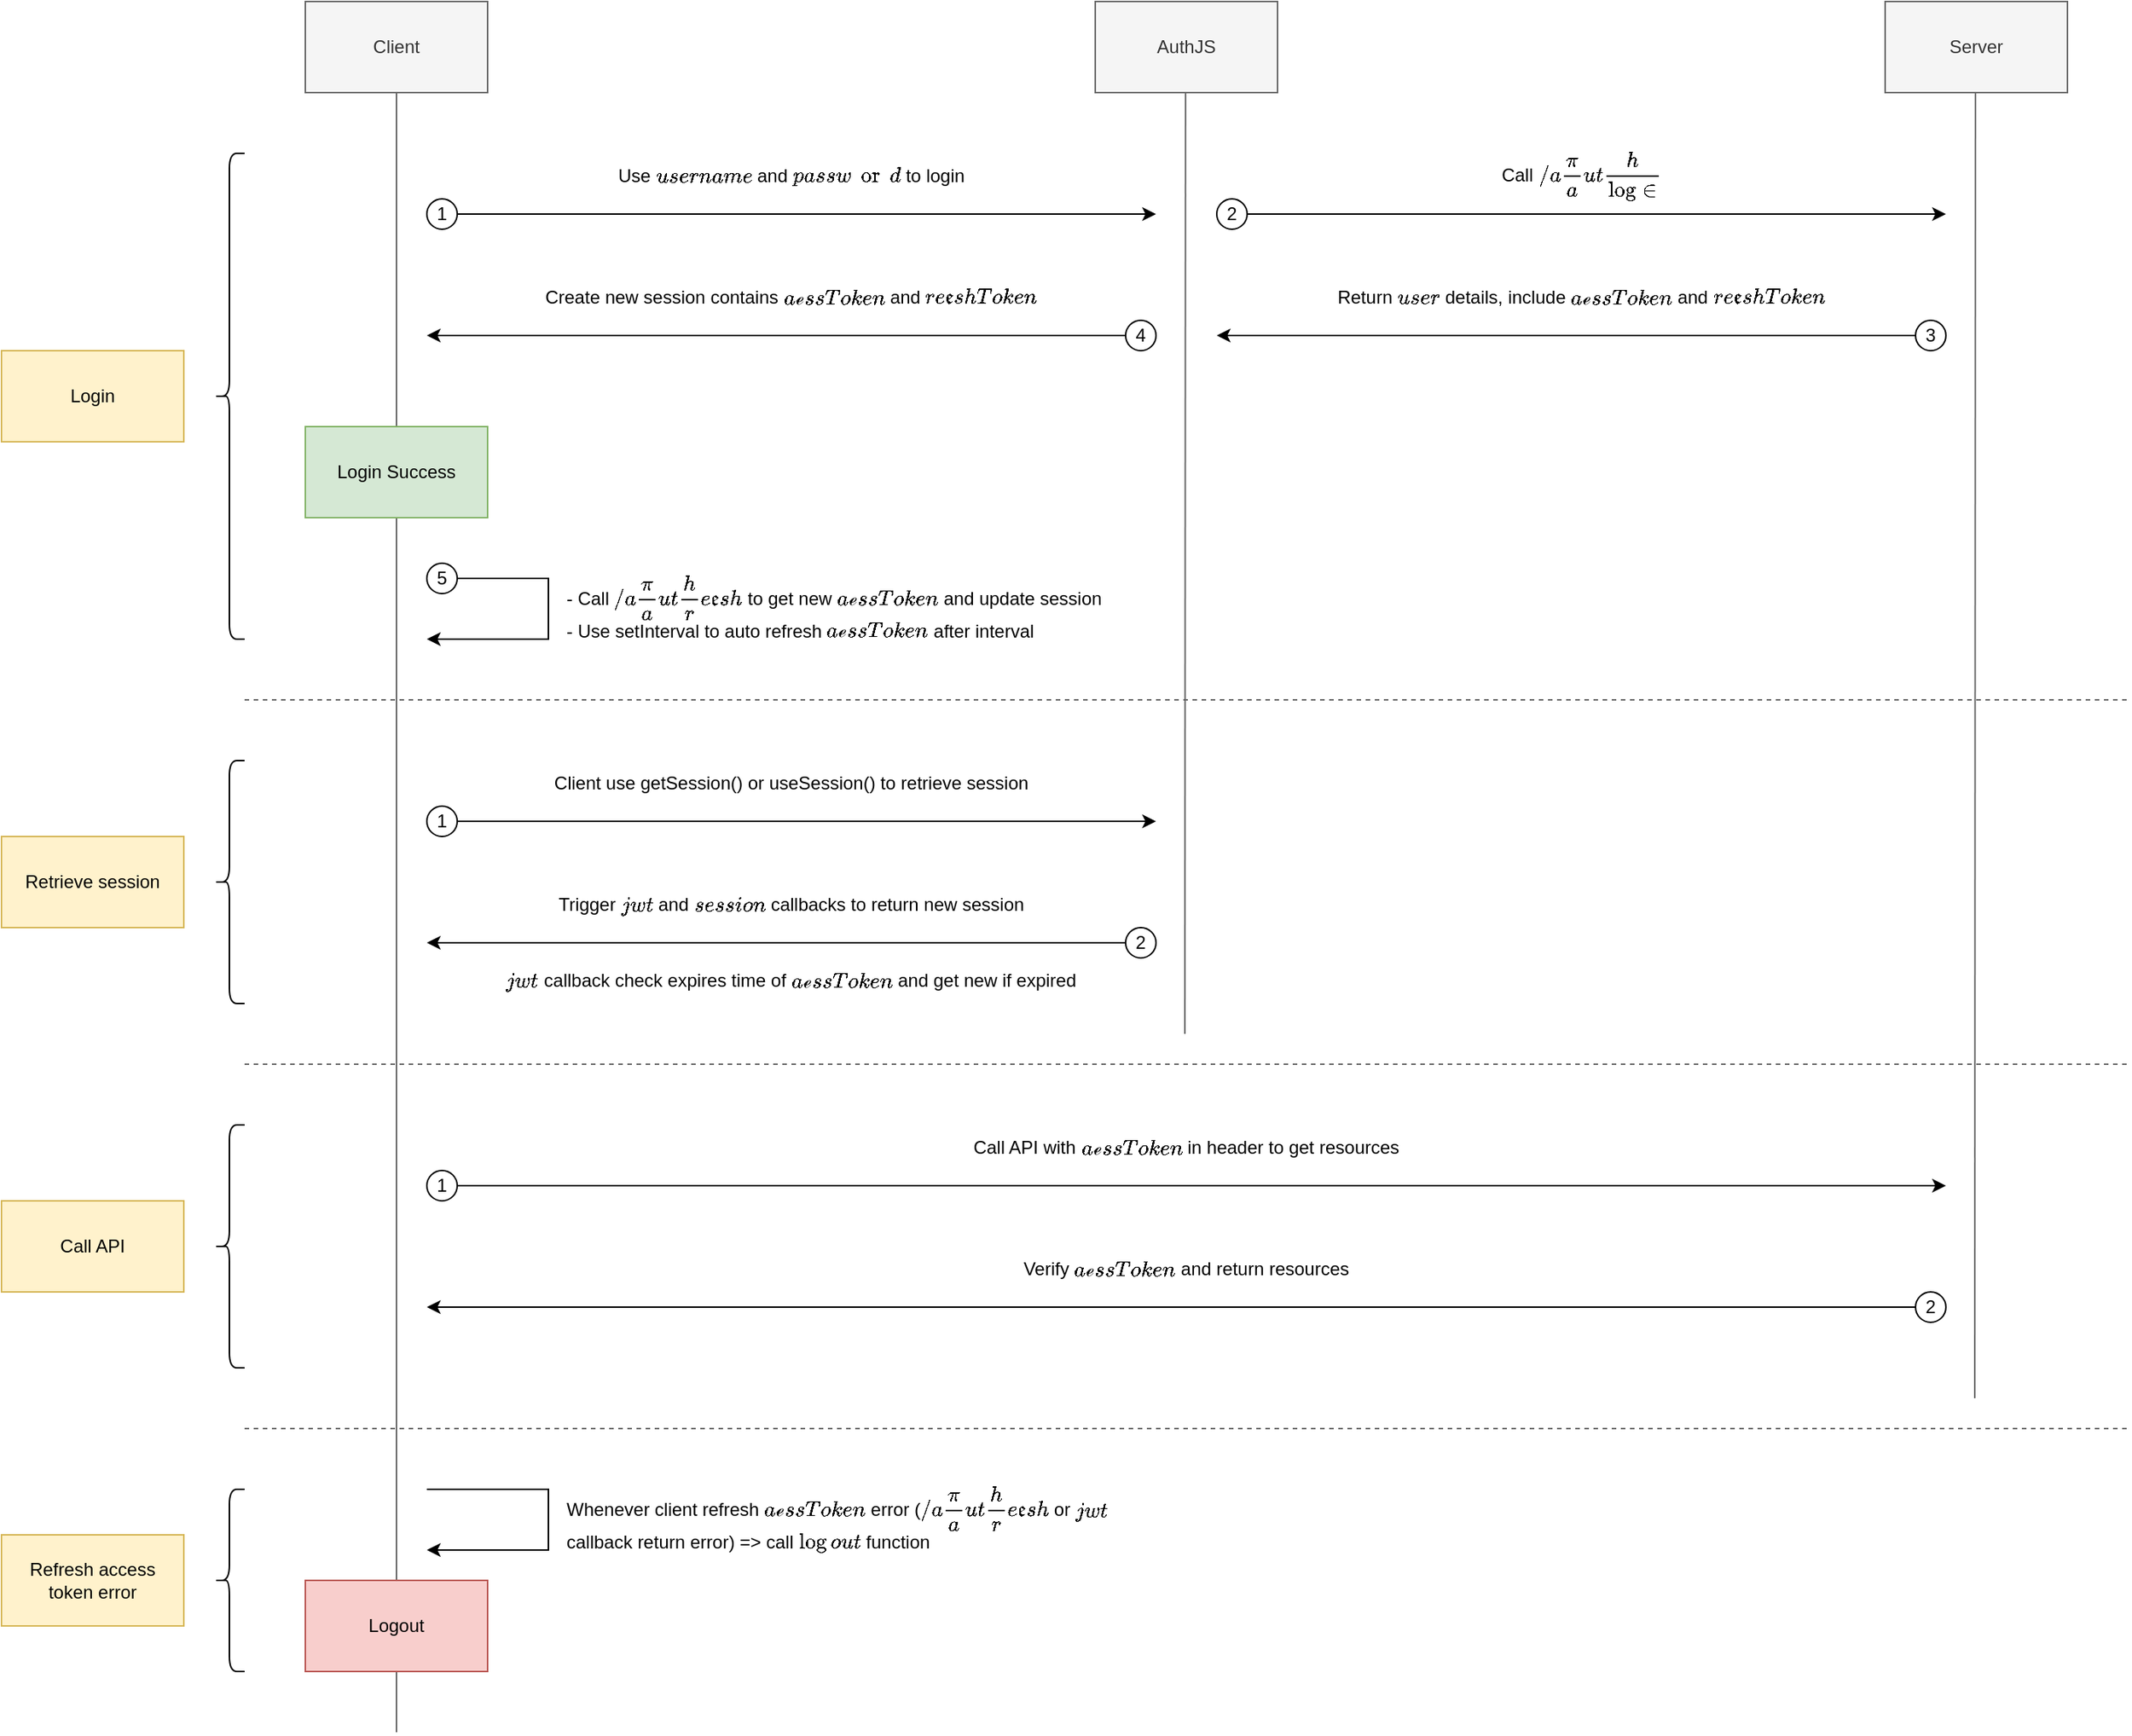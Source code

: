 <mxfile version="24.4.2" type="device">
  <diagram name="Page-1" id="UhDDgrcl2ioGF9NhNgFG">
    <mxGraphModel dx="2625" dy="1325" grid="1" gridSize="10" guides="1" tooltips="1" connect="1" arrows="1" fold="1" page="1" pageScale="1" pageWidth="827" pageHeight="1169" background="#ffffff" math="0" shadow="0">
      <root>
        <mxCell id="0" />
        <mxCell id="1" parent="0" />
        <mxCell id="T8RoIHylbm6oxKza_AD1-3" value="Client" style="rounded=0;whiteSpace=wrap;html=1;fillColor=#f5f5f5;fontColor=#333333;strokeColor=#666666;" vertex="1" parent="1">
          <mxGeometry x="240" y="60" width="120" height="60" as="geometry" />
        </mxCell>
        <mxCell id="T8RoIHylbm6oxKza_AD1-4" value="Server" style="rounded=0;whiteSpace=wrap;html=1;fillColor=#f5f5f5;fontColor=#333333;strokeColor=#666666;" vertex="1" parent="1">
          <mxGeometry x="1280" y="60" width="120" height="60" as="geometry" />
        </mxCell>
        <mxCell id="T8RoIHylbm6oxKza_AD1-5" value="AuthJS" style="rounded=0;whiteSpace=wrap;html=1;fillColor=#f5f5f5;fontColor=#333333;strokeColor=#666666;" vertex="1" parent="1">
          <mxGeometry x="760" y="60" width="120" height="60" as="geometry" />
        </mxCell>
        <mxCell id="T8RoIHylbm6oxKza_AD1-6" value="" style="endArrow=none;html=1;rounded=0;entryX=0.5;entryY=1;entryDx=0;entryDy=0;fillColor=#f5f5f5;strokeColor=#666666;" edge="1" parent="1" target="T8RoIHylbm6oxKza_AD1-3">
          <mxGeometry width="50" height="50" relative="1" as="geometry">
            <mxPoint x="300" y="1200" as="sourcePoint" />
            <mxPoint x="570" y="130" as="targetPoint" />
          </mxGeometry>
        </mxCell>
        <mxCell id="T8RoIHylbm6oxKza_AD1-7" value="" style="endArrow=none;html=1;rounded=0;entryX=0.5;entryY=1;entryDx=0;entryDy=0;fillColor=#f5f5f5;strokeColor=#666666;" edge="1" parent="1">
          <mxGeometry width="50" height="50" relative="1" as="geometry">
            <mxPoint x="819" y="740" as="sourcePoint" />
            <mxPoint x="819.44" y="120" as="targetPoint" />
          </mxGeometry>
        </mxCell>
        <mxCell id="T8RoIHylbm6oxKza_AD1-8" value="" style="endArrow=none;html=1;rounded=0;entryX=0.5;entryY=1;entryDx=0;entryDy=0;fillColor=#f5f5f5;strokeColor=#666666;" edge="1" parent="1">
          <mxGeometry width="50" height="50" relative="1" as="geometry">
            <mxPoint x="1339" y="980" as="sourcePoint" />
            <mxPoint x="1339.44" y="120" as="targetPoint" />
          </mxGeometry>
        </mxCell>
        <mxCell id="T8RoIHylbm6oxKza_AD1-9" value="" style="endArrow=classic;html=1;rounded=0;" edge="1" parent="1" source="T8RoIHylbm6oxKza_AD1-16">
          <mxGeometry width="50" height="50" relative="1" as="geometry">
            <mxPoint x="320" y="200" as="sourcePoint" />
            <mxPoint x="800" y="200" as="targetPoint" />
          </mxGeometry>
        </mxCell>
        <mxCell id="T8RoIHylbm6oxKza_AD1-13" value="Use `username` and `password` to login" style="text;html=1;align=center;verticalAlign=middle;whiteSpace=wrap;rounded=0;" vertex="1" parent="1">
          <mxGeometry x="320" y="160" width="480" height="30" as="geometry" />
        </mxCell>
        <mxCell id="T8RoIHylbm6oxKza_AD1-23" value="" style="endArrow=classic;html=1;rounded=0;" edge="1" parent="1">
          <mxGeometry width="50" height="50" relative="1" as="geometry">
            <mxPoint x="1220" y="280" as="sourcePoint" />
            <mxPoint x="1220" y="280" as="targetPoint" />
          </mxGeometry>
        </mxCell>
        <mxCell id="T8RoIHylbm6oxKza_AD1-32" value="" style="endArrow=classic;html=1;rounded=0;" edge="1" parent="1" target="T8RoIHylbm6oxKza_AD1-16">
          <mxGeometry width="50" height="50" relative="1" as="geometry">
            <mxPoint x="320" y="200" as="sourcePoint" />
            <mxPoint x="800" y="200" as="targetPoint" />
          </mxGeometry>
        </mxCell>
        <mxCell id="T8RoIHylbm6oxKza_AD1-16" value="1" style="ellipse;whiteSpace=wrap;html=1;aspect=fixed;" vertex="1" parent="1">
          <mxGeometry x="320" y="190" width="20" height="20" as="geometry" />
        </mxCell>
        <mxCell id="T8RoIHylbm6oxKza_AD1-33" value="" style="endArrow=classic;html=1;rounded=0;" edge="1" parent="1" source="T8RoIHylbm6oxKza_AD1-35">
          <mxGeometry width="50" height="50" relative="1" as="geometry">
            <mxPoint x="840" y="200" as="sourcePoint" />
            <mxPoint x="1320" y="200" as="targetPoint" />
          </mxGeometry>
        </mxCell>
        <mxCell id="T8RoIHylbm6oxKza_AD1-34" value="Call `/api/auth/login`" style="text;html=1;align=center;verticalAlign=middle;whiteSpace=wrap;rounded=0;" vertex="1" parent="1">
          <mxGeometry x="840" y="160" width="480" height="30" as="geometry" />
        </mxCell>
        <mxCell id="T8RoIHylbm6oxKza_AD1-35" value="2" style="ellipse;whiteSpace=wrap;html=1;aspect=fixed;" vertex="1" parent="1">
          <mxGeometry x="840" y="190" width="20" height="20" as="geometry" />
        </mxCell>
        <mxCell id="T8RoIHylbm6oxKza_AD1-37" value="" style="endArrow=classic;html=1;rounded=0;" edge="1" parent="1">
          <mxGeometry width="50" height="50" relative="1" as="geometry">
            <mxPoint x="1320" y="280" as="sourcePoint" />
            <mxPoint x="1320" y="280" as="targetPoint" />
          </mxGeometry>
        </mxCell>
        <mxCell id="T8RoIHylbm6oxKza_AD1-38" value="" style="endArrow=classic;html=1;rounded=0;" edge="1" parent="1" source="T8RoIHylbm6oxKza_AD1-40">
          <mxGeometry width="50" height="50" relative="1" as="geometry">
            <mxPoint x="840" y="280" as="sourcePoint" />
            <mxPoint x="840" y="280" as="targetPoint" />
          </mxGeometry>
        </mxCell>
        <mxCell id="T8RoIHylbm6oxKza_AD1-39" value="Return `user` details, include `accessToken` and `refreshToken`" style="text;html=1;align=center;verticalAlign=middle;whiteSpace=wrap;rounded=0;" vertex="1" parent="1">
          <mxGeometry x="840" y="240" width="480" height="30" as="geometry" />
        </mxCell>
        <mxCell id="T8RoIHylbm6oxKza_AD1-40" value="3" style="ellipse;whiteSpace=wrap;html=1;aspect=fixed;" vertex="1" parent="1">
          <mxGeometry x="1300" y="270" width="20" height="20" as="geometry" />
        </mxCell>
        <mxCell id="T8RoIHylbm6oxKza_AD1-42" value="" style="endArrow=classic;html=1;rounded=0;" edge="1" parent="1" source="T8RoIHylbm6oxKza_AD1-44">
          <mxGeometry width="50" height="50" relative="1" as="geometry">
            <mxPoint x="320" y="280" as="sourcePoint" />
            <mxPoint x="320" y="280" as="targetPoint" />
          </mxGeometry>
        </mxCell>
        <mxCell id="T8RoIHylbm6oxKza_AD1-43" value="Create new session contains `accessToken` and `refreshToken`" style="text;html=1;align=center;verticalAlign=middle;whiteSpace=wrap;rounded=0;" vertex="1" parent="1">
          <mxGeometry x="320" y="240" width="480" height="30" as="geometry" />
        </mxCell>
        <mxCell id="T8RoIHylbm6oxKza_AD1-44" value="4" style="ellipse;whiteSpace=wrap;html=1;aspect=fixed;" vertex="1" parent="1">
          <mxGeometry x="780" y="270" width="20" height="20" as="geometry" />
        </mxCell>
        <mxCell id="T8RoIHylbm6oxKza_AD1-45" value="Login Success" style="rounded=0;whiteSpace=wrap;html=1;fillColor=#d5e8d4;strokeColor=#82b366;" vertex="1" parent="1">
          <mxGeometry x="240" y="340" width="120" height="60" as="geometry" />
        </mxCell>
        <mxCell id="T8RoIHylbm6oxKza_AD1-48" value="" style="endArrow=classic;html=1;rounded=0;" edge="1" parent="1">
          <mxGeometry width="50" height="50" relative="1" as="geometry">
            <mxPoint x="320" y="440" as="sourcePoint" />
            <mxPoint x="320" y="480" as="targetPoint" />
            <Array as="points">
              <mxPoint x="400" y="440" />
              <mxPoint x="400" y="480" />
            </Array>
          </mxGeometry>
        </mxCell>
        <mxCell id="T8RoIHylbm6oxKza_AD1-49" value="5" style="ellipse;whiteSpace=wrap;html=1;aspect=fixed;" vertex="1" parent="1">
          <mxGeometry x="320" y="430" width="20" height="20" as="geometry" />
        </mxCell>
        <mxCell id="T8RoIHylbm6oxKza_AD1-50" value="- Call `/api/auth/refresh` to get new `accessToken` and update session&lt;br&gt;- Use setInterval to auto refresh `accessToken` after interval" style="text;html=1;align=left;verticalAlign=middle;whiteSpace=wrap;rounded=0;" vertex="1" parent="1">
          <mxGeometry x="410" y="440" width="390" height="40" as="geometry" />
        </mxCell>
        <mxCell id="T8RoIHylbm6oxKza_AD1-54" value="" style="endArrow=none;dashed=1;html=1;rounded=0;fillColor=#f5f5f5;strokeColor=#666666;" edge="1" parent="1">
          <mxGeometry width="50" height="50" relative="1" as="geometry">
            <mxPoint x="200" y="520" as="sourcePoint" />
            <mxPoint x="1440" y="520" as="targetPoint" />
          </mxGeometry>
        </mxCell>
        <mxCell id="T8RoIHylbm6oxKza_AD1-55" value="" style="endArrow=classic;html=1;rounded=0;" edge="1" parent="1" source="T8RoIHylbm6oxKza_AD1-57">
          <mxGeometry width="50" height="50" relative="1" as="geometry">
            <mxPoint x="320" y="600" as="sourcePoint" />
            <mxPoint x="800" y="600" as="targetPoint" />
          </mxGeometry>
        </mxCell>
        <mxCell id="T8RoIHylbm6oxKza_AD1-56" value="Client use getSession() or useSession() to retrieve session" style="text;html=1;align=center;verticalAlign=middle;whiteSpace=wrap;rounded=0;" vertex="1" parent="1">
          <mxGeometry x="320" y="560" width="480" height="30" as="geometry" />
        </mxCell>
        <mxCell id="T8RoIHylbm6oxKza_AD1-57" value="1" style="ellipse;whiteSpace=wrap;html=1;aspect=fixed;" vertex="1" parent="1">
          <mxGeometry x="320" y="590" width="20" height="20" as="geometry" />
        </mxCell>
        <mxCell id="T8RoIHylbm6oxKza_AD1-58" value="" style="endArrow=classic;html=1;rounded=0;" edge="1" parent="1" source="T8RoIHylbm6oxKza_AD1-60">
          <mxGeometry width="50" height="50" relative="1" as="geometry">
            <mxPoint x="320" y="680" as="sourcePoint" />
            <mxPoint x="320" y="680" as="targetPoint" />
          </mxGeometry>
        </mxCell>
        <mxCell id="T8RoIHylbm6oxKza_AD1-59" value="Trigger `jwt` and `session` callbacks to return new session" style="text;html=1;align=center;verticalAlign=middle;whiteSpace=wrap;rounded=0;" vertex="1" parent="1">
          <mxGeometry x="320" y="640" width="480" height="30" as="geometry" />
        </mxCell>
        <mxCell id="T8RoIHylbm6oxKza_AD1-60" value="2" style="ellipse;whiteSpace=wrap;html=1;aspect=fixed;" vertex="1" parent="1">
          <mxGeometry x="780" y="670" width="20" height="20" as="geometry" />
        </mxCell>
        <mxCell id="T8RoIHylbm6oxKza_AD1-61" value="`jwt` callback check expires time of `accessToken` and get new if expired" style="text;html=1;align=center;verticalAlign=middle;whiteSpace=wrap;rounded=0;" vertex="1" parent="1">
          <mxGeometry x="320" y="690" width="480" height="30" as="geometry" />
        </mxCell>
        <mxCell id="T8RoIHylbm6oxKza_AD1-62" value="" style="endArrow=none;dashed=1;html=1;rounded=0;fillColor=#f5f5f5;strokeColor=#666666;" edge="1" parent="1">
          <mxGeometry width="50" height="50" relative="1" as="geometry">
            <mxPoint x="200" y="760" as="sourcePoint" />
            <mxPoint x="1440" y="760" as="targetPoint" />
          </mxGeometry>
        </mxCell>
        <mxCell id="T8RoIHylbm6oxKza_AD1-63" value="" style="endArrow=classic;html=1;rounded=0;" edge="1" parent="1" source="T8RoIHylbm6oxKza_AD1-65">
          <mxGeometry width="50" height="50" relative="1" as="geometry">
            <mxPoint x="320" y="840" as="sourcePoint" />
            <mxPoint x="1320" y="840" as="targetPoint" />
          </mxGeometry>
        </mxCell>
        <mxCell id="T8RoIHylbm6oxKza_AD1-64" value="Call API with `accessToken` in header to get resources" style="text;html=1;align=center;verticalAlign=middle;whiteSpace=wrap;rounded=0;" vertex="1" parent="1">
          <mxGeometry x="320" y="800" width="1000" height="30" as="geometry" />
        </mxCell>
        <mxCell id="T8RoIHylbm6oxKza_AD1-65" value="1" style="ellipse;whiteSpace=wrap;html=1;aspect=fixed;" vertex="1" parent="1">
          <mxGeometry x="320" y="830" width="20" height="20" as="geometry" />
        </mxCell>
        <mxCell id="T8RoIHylbm6oxKza_AD1-66" value="" style="endArrow=classic;html=1;rounded=0;" edge="1" parent="1" source="T8RoIHylbm6oxKza_AD1-68">
          <mxGeometry width="50" height="50" relative="1" as="geometry">
            <mxPoint x="320" y="920" as="sourcePoint" />
            <mxPoint x="320" y="920" as="targetPoint" />
          </mxGeometry>
        </mxCell>
        <mxCell id="T8RoIHylbm6oxKza_AD1-67" value="Verify `accessToken` and return resources" style="text;html=1;align=center;verticalAlign=middle;whiteSpace=wrap;rounded=0;" vertex="1" parent="1">
          <mxGeometry x="320" y="880" width="1000" height="30" as="geometry" />
        </mxCell>
        <mxCell id="T8RoIHylbm6oxKza_AD1-68" value="2" style="ellipse;whiteSpace=wrap;html=1;aspect=fixed;" vertex="1" parent="1">
          <mxGeometry x="1300" y="910" width="20" height="20" as="geometry" />
        </mxCell>
        <mxCell id="T8RoIHylbm6oxKza_AD1-70" value="" style="endArrow=none;dashed=1;html=1;rounded=0;fillColor=#f5f5f5;strokeColor=#666666;" edge="1" parent="1">
          <mxGeometry width="50" height="50" relative="1" as="geometry">
            <mxPoint x="200" y="1000" as="sourcePoint" />
            <mxPoint x="1440" y="1000" as="targetPoint" />
          </mxGeometry>
        </mxCell>
        <mxCell id="T8RoIHylbm6oxKza_AD1-73" value="" style="endArrow=classic;html=1;rounded=0;" edge="1" parent="1">
          <mxGeometry width="50" height="50" relative="1" as="geometry">
            <mxPoint x="320" y="1040" as="sourcePoint" />
            <mxPoint x="320" y="1080" as="targetPoint" />
            <Array as="points">
              <mxPoint x="400" y="1040" />
              <mxPoint x="400" y="1080" />
            </Array>
          </mxGeometry>
        </mxCell>
        <mxCell id="T8RoIHylbm6oxKza_AD1-75" value="Whenever client refresh `accessToken` error (`/api/auth/refresh` or `jwt` callback return error) =&amp;gt; call `logout` function" style="text;html=1;align=left;verticalAlign=middle;whiteSpace=wrap;rounded=0;" vertex="1" parent="1">
          <mxGeometry x="410" y="1040" width="390" height="40" as="geometry" />
        </mxCell>
        <mxCell id="T8RoIHylbm6oxKza_AD1-76" value="Logout" style="rounded=0;whiteSpace=wrap;html=1;fillColor=#f8cecc;strokeColor=#b85450;" vertex="1" parent="1">
          <mxGeometry x="240" y="1100" width="120" height="60" as="geometry" />
        </mxCell>
        <mxCell id="T8RoIHylbm6oxKza_AD1-81" value="" style="shape=curlyBracket;whiteSpace=wrap;html=1;rounded=1;labelPosition=left;verticalLabelPosition=middle;align=right;verticalAlign=middle;" vertex="1" parent="1">
          <mxGeometry x="180" y="160" width="20" height="320" as="geometry" />
        </mxCell>
        <mxCell id="T8RoIHylbm6oxKza_AD1-82" value="" style="shape=curlyBracket;whiteSpace=wrap;html=1;rounded=1;labelPosition=left;verticalLabelPosition=middle;align=right;verticalAlign=middle;" vertex="1" parent="1">
          <mxGeometry x="180" y="560" width="20" height="160" as="geometry" />
        </mxCell>
        <mxCell id="T8RoIHylbm6oxKza_AD1-83" value="" style="shape=curlyBracket;whiteSpace=wrap;html=1;rounded=1;labelPosition=left;verticalLabelPosition=middle;align=right;verticalAlign=middle;" vertex="1" parent="1">
          <mxGeometry x="180" y="800" width="20" height="160" as="geometry" />
        </mxCell>
        <mxCell id="T8RoIHylbm6oxKza_AD1-84" value="" style="shape=curlyBracket;whiteSpace=wrap;html=1;rounded=1;labelPosition=left;verticalLabelPosition=middle;align=right;verticalAlign=middle;" vertex="1" parent="1">
          <mxGeometry x="180" y="1040" width="20" height="120" as="geometry" />
        </mxCell>
        <mxCell id="T8RoIHylbm6oxKza_AD1-86" value="Login" style="rounded=0;whiteSpace=wrap;html=1;fillColor=#fff2cc;strokeColor=#d6b656;" vertex="1" parent="1">
          <mxGeometry x="40" y="290" width="120" height="60" as="geometry" />
        </mxCell>
        <mxCell id="T8RoIHylbm6oxKza_AD1-87" value="Retrieve session" style="rounded=0;whiteSpace=wrap;html=1;fillColor=#fff2cc;strokeColor=#d6b656;" vertex="1" parent="1">
          <mxGeometry x="40" y="610" width="120" height="60" as="geometry" />
        </mxCell>
        <mxCell id="T8RoIHylbm6oxKza_AD1-88" value="Call API" style="rounded=0;whiteSpace=wrap;html=1;fillColor=#fff2cc;strokeColor=#d6b656;" vertex="1" parent="1">
          <mxGeometry x="40" y="850" width="120" height="60" as="geometry" />
        </mxCell>
        <mxCell id="T8RoIHylbm6oxKza_AD1-89" value="Refresh access&lt;br&gt;token error" style="rounded=0;whiteSpace=wrap;html=1;fillColor=#fff2cc;strokeColor=#d6b656;" vertex="1" parent="1">
          <mxGeometry x="40" y="1070" width="120" height="60" as="geometry" />
        </mxCell>
      </root>
    </mxGraphModel>
  </diagram>
</mxfile>
